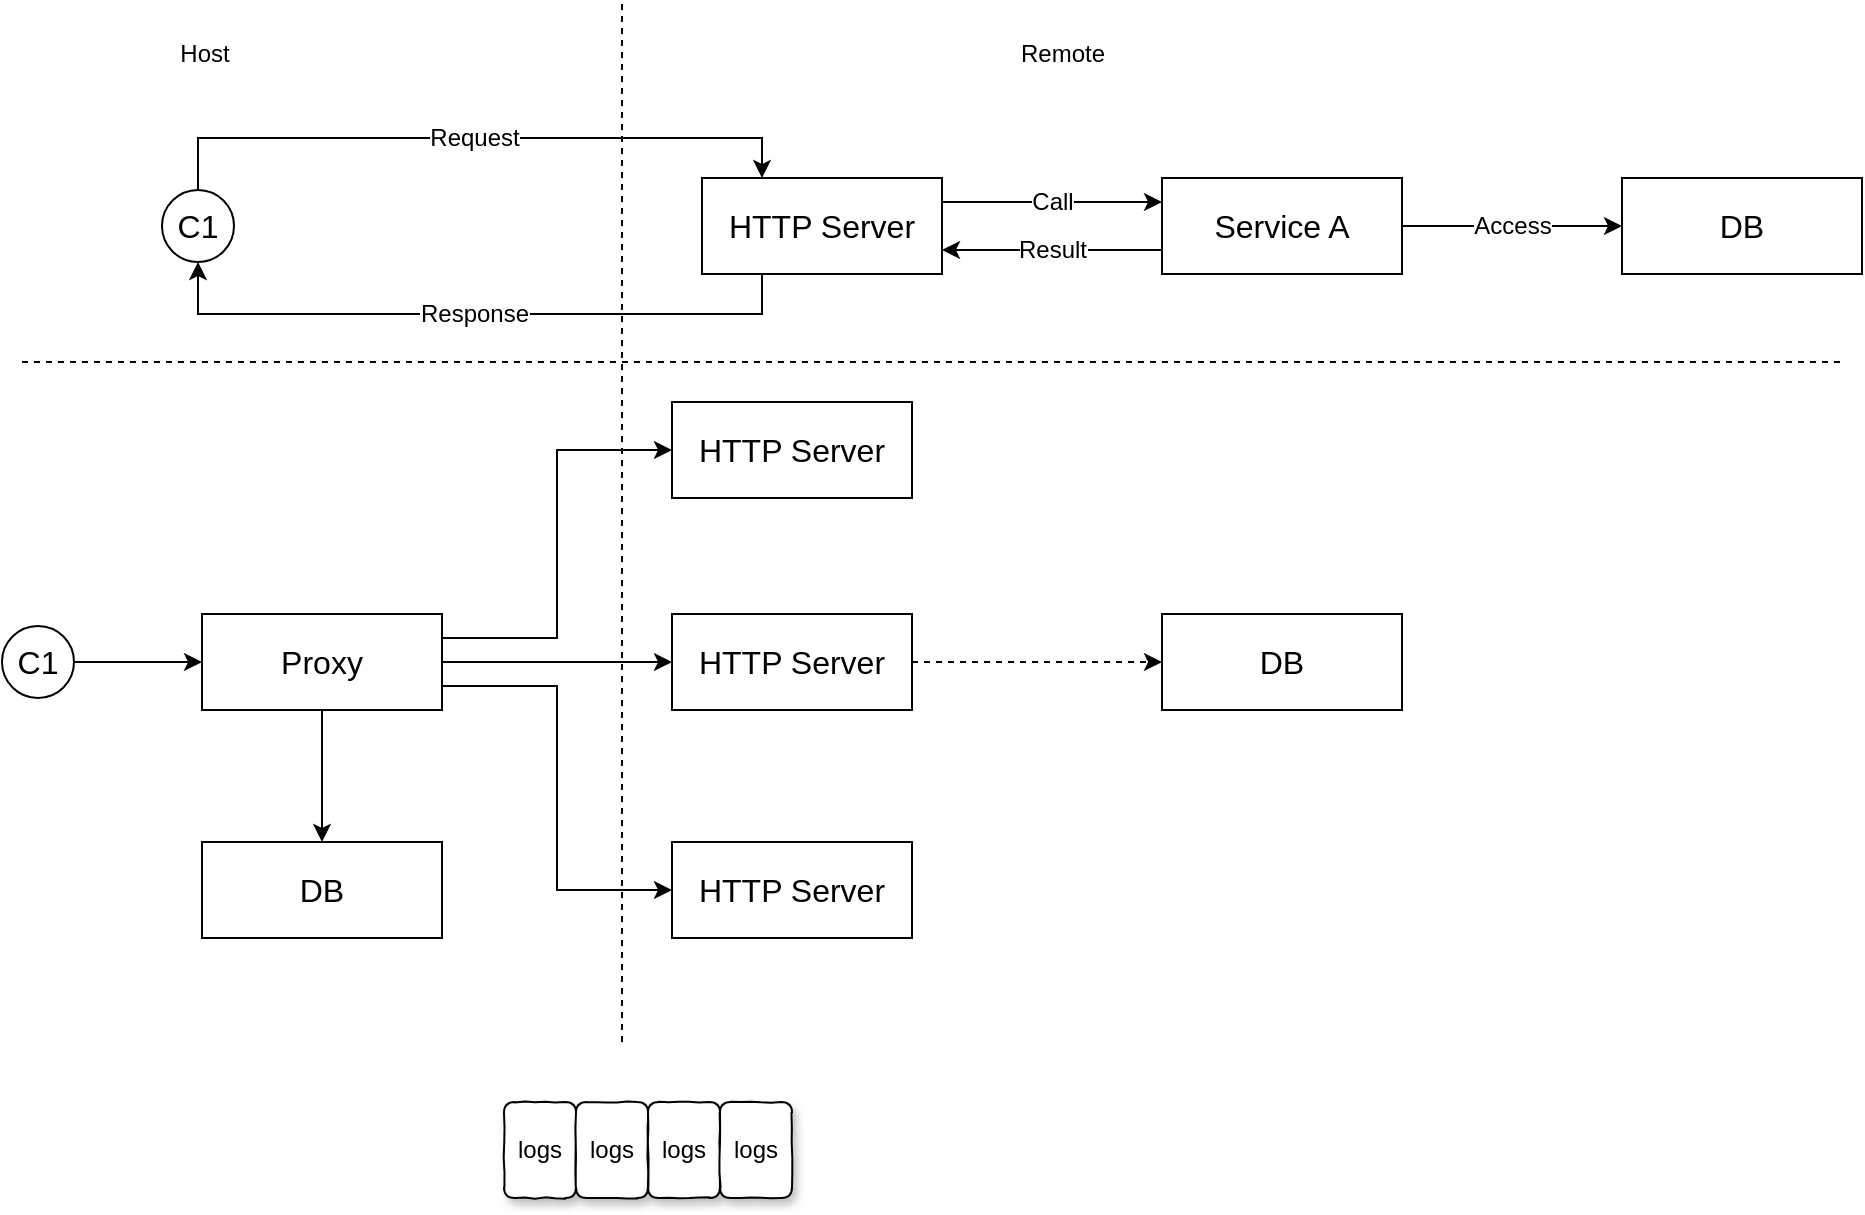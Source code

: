 <mxfile version="12.8.2" type="github">
  <diagram id="TgEhCkok0kTbD-ld8zUh" name="Page-1">
    <mxGraphModel dx="946" dy="591" grid="1" gridSize="10" guides="1" tooltips="1" connect="1" arrows="1" fold="1" page="1" pageScale="1" pageWidth="850" pageHeight="1100" math="0" shadow="0">
      <root>
        <mxCell id="0" />
        <mxCell id="1" parent="0" />
        <mxCell id="b772yxPKsn8TTKBTXsZa-5" value="Call" style="edgeStyle=orthogonalEdgeStyle;rounded=0;orthogonalLoop=1;jettySize=auto;html=1;exitX=1;exitY=0.25;exitDx=0;exitDy=0;fontSize=12;entryX=0;entryY=0.25;entryDx=0;entryDy=0;" parent="1" source="b772yxPKsn8TTKBTXsZa-1" target="b772yxPKsn8TTKBTXsZa-4" edge="1">
          <mxGeometry relative="1" as="geometry" />
        </mxCell>
        <mxCell id="b772yxPKsn8TTKBTXsZa-8" value="Response" style="edgeStyle=orthogonalEdgeStyle;rounded=0;orthogonalLoop=1;jettySize=auto;html=1;exitX=0.25;exitY=1;exitDx=0;exitDy=0;entryX=0.5;entryY=1;entryDx=0;entryDy=0;fontSize=12;" parent="1" source="b772yxPKsn8TTKBTXsZa-1" target="b772yxPKsn8TTKBTXsZa-2" edge="1">
          <mxGeometry relative="1" as="geometry" />
        </mxCell>
        <mxCell id="b772yxPKsn8TTKBTXsZa-1" value="HTTP Server" style="rounded=0;whiteSpace=wrap;html=1;fontSize=16;" parent="1" vertex="1">
          <mxGeometry x="380" y="108" width="120" height="48" as="geometry" />
        </mxCell>
        <mxCell id="b772yxPKsn8TTKBTXsZa-6" value="Request" style="rounded=0;orthogonalLoop=1;jettySize=auto;html=1;exitX=0.5;exitY=0;exitDx=0;exitDy=0;entryX=0.25;entryY=0;entryDx=0;entryDy=0;fontSize=12;edgeStyle=orthogonalEdgeStyle;" parent="1" source="b772yxPKsn8TTKBTXsZa-2" target="b772yxPKsn8TTKBTXsZa-1" edge="1">
          <mxGeometry relative="1" as="geometry" />
        </mxCell>
        <mxCell id="b772yxPKsn8TTKBTXsZa-2" value="C1" style="ellipse;whiteSpace=wrap;html=1;aspect=fixed;fontSize=16;" parent="1" vertex="1">
          <mxGeometry x="110" y="114" width="36" height="36" as="geometry" />
        </mxCell>
        <mxCell id="b772yxPKsn8TTKBTXsZa-9" value="Result" style="edgeStyle=orthogonalEdgeStyle;rounded=0;orthogonalLoop=1;jettySize=auto;html=1;exitX=0;exitY=0.75;exitDx=0;exitDy=0;entryX=1;entryY=0.75;entryDx=0;entryDy=0;fontSize=12;" parent="1" source="b772yxPKsn8TTKBTXsZa-4" target="b772yxPKsn8TTKBTXsZa-1" edge="1">
          <mxGeometry relative="1" as="geometry" />
        </mxCell>
        <mxCell id="b772yxPKsn8TTKBTXsZa-11" value="Access" style="edgeStyle=orthogonalEdgeStyle;rounded=0;orthogonalLoop=1;jettySize=auto;html=1;exitX=1;exitY=0.5;exitDx=0;exitDy=0;fontSize=12;" parent="1" source="b772yxPKsn8TTKBTXsZa-4" target="b772yxPKsn8TTKBTXsZa-10" edge="1">
          <mxGeometry relative="1" as="geometry" />
        </mxCell>
        <mxCell id="b772yxPKsn8TTKBTXsZa-4" value="Service A" style="rounded=0;whiteSpace=wrap;html=1;fontSize=16;" parent="1" vertex="1">
          <mxGeometry x="610" y="108" width="120" height="48" as="geometry" />
        </mxCell>
        <mxCell id="b772yxPKsn8TTKBTXsZa-10" value="DB" style="rounded=0;whiteSpace=wrap;html=1;fontSize=16;" parent="1" vertex="1">
          <mxGeometry x="840" y="108" width="120" height="48" as="geometry" />
        </mxCell>
        <mxCell id="b772yxPKsn8TTKBTXsZa-16" style="edgeStyle=orthogonalEdgeStyle;rounded=0;orthogonalLoop=1;jettySize=auto;html=1;exitX=1;exitY=0.5;exitDx=0;exitDy=0;entryX=0;entryY=0.5;entryDx=0;entryDy=0;fontSize=12;" parent="1" source="b772yxPKsn8TTKBTXsZa-12" target="b772yxPKsn8TTKBTXsZa-15" edge="1">
          <mxGeometry relative="1" as="geometry" />
        </mxCell>
        <mxCell id="b772yxPKsn8TTKBTXsZa-18" style="edgeStyle=orthogonalEdgeStyle;rounded=0;orthogonalLoop=1;jettySize=auto;html=1;exitX=1;exitY=0.25;exitDx=0;exitDy=0;entryX=0;entryY=0.5;entryDx=0;entryDy=0;fontSize=12;" parent="1" source="b772yxPKsn8TTKBTXsZa-12" target="b772yxPKsn8TTKBTXsZa-17" edge="1">
          <mxGeometry relative="1" as="geometry" />
        </mxCell>
        <mxCell id="b772yxPKsn8TTKBTXsZa-20" style="edgeStyle=orthogonalEdgeStyle;rounded=0;orthogonalLoop=1;jettySize=auto;html=1;exitX=1;exitY=0.75;exitDx=0;exitDy=0;entryX=0;entryY=0.5;entryDx=0;entryDy=0;fontSize=12;" parent="1" source="b772yxPKsn8TTKBTXsZa-12" target="b772yxPKsn8TTKBTXsZa-19" edge="1">
          <mxGeometry relative="1" as="geometry" />
        </mxCell>
        <mxCell id="b772yxPKsn8TTKBTXsZa-25" style="edgeStyle=orthogonalEdgeStyle;rounded=0;orthogonalLoop=1;jettySize=auto;html=1;exitX=0.5;exitY=1;exitDx=0;exitDy=0;fontSize=12;" parent="1" source="b772yxPKsn8TTKBTXsZa-12" target="b772yxPKsn8TTKBTXsZa-24" edge="1">
          <mxGeometry relative="1" as="geometry" />
        </mxCell>
        <mxCell id="b772yxPKsn8TTKBTXsZa-12" value="Proxy" style="rounded=0;whiteSpace=wrap;html=1;fontSize=16;" parent="1" vertex="1">
          <mxGeometry x="130" y="326" width="120" height="48" as="geometry" />
        </mxCell>
        <mxCell id="b772yxPKsn8TTKBTXsZa-14" style="edgeStyle=orthogonalEdgeStyle;rounded=0;orthogonalLoop=1;jettySize=auto;html=1;exitX=1;exitY=0.5;exitDx=0;exitDy=0;entryX=0;entryY=0.5;entryDx=0;entryDy=0;fontSize=12;" parent="1" source="b772yxPKsn8TTKBTXsZa-13" target="b772yxPKsn8TTKBTXsZa-12" edge="1">
          <mxGeometry relative="1" as="geometry" />
        </mxCell>
        <mxCell id="b772yxPKsn8TTKBTXsZa-13" value="C1" style="ellipse;whiteSpace=wrap;html=1;aspect=fixed;fontSize=16;" parent="1" vertex="1">
          <mxGeometry x="30" y="332" width="36" height="36" as="geometry" />
        </mxCell>
        <mxCell id="b772yxPKsn8TTKBTXsZa-27" style="edgeStyle=orthogonalEdgeStyle;rounded=0;orthogonalLoop=1;jettySize=auto;html=1;exitX=1;exitY=0.5;exitDx=0;exitDy=0;entryX=0;entryY=0.5;entryDx=0;entryDy=0;fontSize=12;dashed=1;" parent="1" source="b772yxPKsn8TTKBTXsZa-15" target="b772yxPKsn8TTKBTXsZa-26" edge="1">
          <mxGeometry relative="1" as="geometry" />
        </mxCell>
        <mxCell id="b772yxPKsn8TTKBTXsZa-15" value="HTTP Server" style="rounded=0;whiteSpace=wrap;html=1;fontSize=16;" parent="1" vertex="1">
          <mxGeometry x="365" y="326" width="120" height="48" as="geometry" />
        </mxCell>
        <mxCell id="b772yxPKsn8TTKBTXsZa-17" value="HTTP Server" style="rounded=0;whiteSpace=wrap;html=1;fontSize=16;" parent="1" vertex="1">
          <mxGeometry x="365" y="220" width="120" height="48" as="geometry" />
        </mxCell>
        <mxCell id="b772yxPKsn8TTKBTXsZa-19" value="HTTP Server" style="rounded=0;whiteSpace=wrap;html=1;fontSize=16;" parent="1" vertex="1">
          <mxGeometry x="365" y="440" width="120" height="48" as="geometry" />
        </mxCell>
        <mxCell id="b772yxPKsn8TTKBTXsZa-21" value="" style="endArrow=none;dashed=1;html=1;fontSize=12;" parent="1" edge="1">
          <mxGeometry width="50" height="50" relative="1" as="geometry">
            <mxPoint x="340" y="540" as="sourcePoint" />
            <mxPoint x="340" y="20" as="targetPoint" />
          </mxGeometry>
        </mxCell>
        <mxCell id="b772yxPKsn8TTKBTXsZa-22" value="Host" style="text;html=1;align=center;verticalAlign=middle;resizable=0;points=[];autosize=1;fontSize=12;" parent="1" vertex="1">
          <mxGeometry x="111" y="36" width="40" height="20" as="geometry" />
        </mxCell>
        <mxCell id="b772yxPKsn8TTKBTXsZa-23" value="Remote" style="text;html=1;align=center;verticalAlign=middle;resizable=0;points=[];autosize=1;fontSize=12;" parent="1" vertex="1">
          <mxGeometry x="530" y="36" width="60" height="20" as="geometry" />
        </mxCell>
        <mxCell id="b772yxPKsn8TTKBTXsZa-24" value="DB" style="rounded=0;whiteSpace=wrap;html=1;fontSize=16;" parent="1" vertex="1">
          <mxGeometry x="130" y="440" width="120" height="48" as="geometry" />
        </mxCell>
        <mxCell id="b772yxPKsn8TTKBTXsZa-26" value="DB" style="rounded=0;whiteSpace=wrap;html=1;fontSize=16;" parent="1" vertex="1">
          <mxGeometry x="610" y="326" width="120" height="48" as="geometry" />
        </mxCell>
        <mxCell id="b772yxPKsn8TTKBTXsZa-28" value="" style="endArrow=none;dashed=1;html=1;fontSize=12;" parent="1" edge="1">
          <mxGeometry width="50" height="50" relative="1" as="geometry">
            <mxPoint x="40" y="200" as="sourcePoint" />
            <mxPoint x="950" y="200" as="targetPoint" />
          </mxGeometry>
        </mxCell>
        <mxCell id="-NRHaaJ63pIh34m8An3B-1" value="" style="group" vertex="1" connectable="0" parent="1">
          <mxGeometry x="281" y="570" width="144" height="48" as="geometry" />
        </mxCell>
        <mxCell id="-NRHaaJ63pIh34m8An3B-2" value="" style="group" vertex="1" connectable="0" parent="-NRHaaJ63pIh34m8An3B-1">
          <mxGeometry width="144" height="48" as="geometry" />
        </mxCell>
        <mxCell id="-NRHaaJ63pIh34m8An3B-3" value="" style="group;comic=1;shadow=1;rounded=1;" vertex="1" connectable="0" parent="-NRHaaJ63pIh34m8An3B-2">
          <mxGeometry width="144" height="48" as="geometry" />
        </mxCell>
        <mxCell id="-NRHaaJ63pIh34m8An3B-4" value="logs" style="rounded=1;whiteSpace=wrap;html=1;comic=1;shadow=1;" vertex="1" parent="-NRHaaJ63pIh34m8An3B-3">
          <mxGeometry width="36" height="48" as="geometry" />
        </mxCell>
        <mxCell id="-NRHaaJ63pIh34m8An3B-5" value="logs" style="rounded=1;whiteSpace=wrap;html=1;comic=1;shadow=1;" vertex="1" parent="-NRHaaJ63pIh34m8An3B-2">
          <mxGeometry x="36" width="36" height="48" as="geometry" />
        </mxCell>
        <mxCell id="-NRHaaJ63pIh34m8An3B-6" value="logs" style="rounded=1;whiteSpace=wrap;html=1;comic=1;shadow=1;" vertex="1" parent="-NRHaaJ63pIh34m8An3B-2">
          <mxGeometry x="72" width="36" height="48" as="geometry" />
        </mxCell>
        <mxCell id="-NRHaaJ63pIh34m8An3B-7" value="logs" style="rounded=1;whiteSpace=wrap;html=1;comic=1;shadow=1;" vertex="1" parent="-NRHaaJ63pIh34m8An3B-2">
          <mxGeometry x="108" width="36" height="48" as="geometry" />
        </mxCell>
      </root>
    </mxGraphModel>
  </diagram>
</mxfile>
